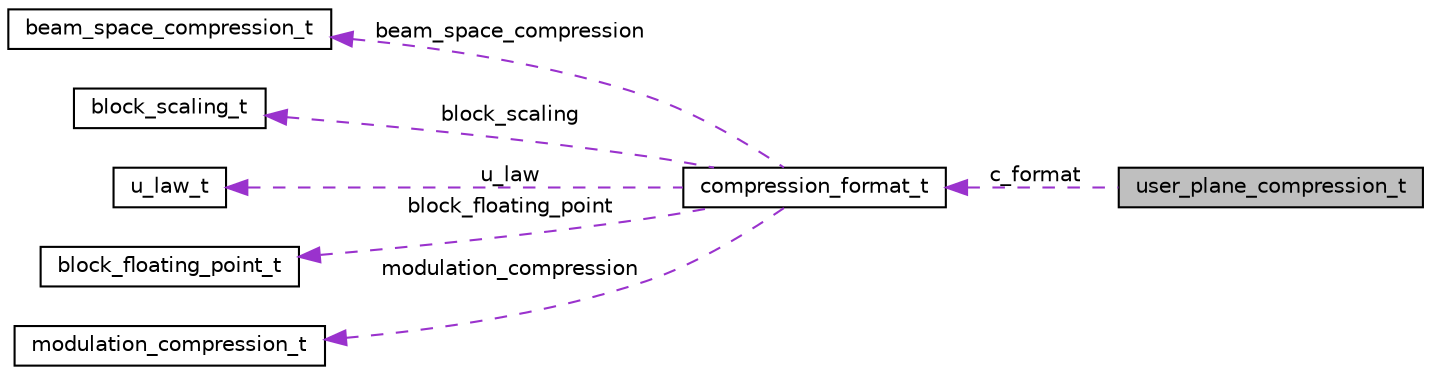 digraph "user_plane_compression_t"
{
 // LATEX_PDF_SIZE
  bgcolor="transparent";
  edge [fontname="Helvetica",fontsize="10",labelfontname="Helvetica",labelfontsize="10"];
  node [fontname="Helvetica",fontsize="10",shape=record];
  rankdir="LR";
  Node1 [label="user_plane_compression_t",height=0.2,width=0.4,color="black", fillcolor="grey75", style="filled", fontcolor="black",tooltip=" "];
  Node2 -> Node1 [dir="back",color="darkorchid3",fontsize="10",style="dashed",label=" c_format" ,fontname="Helvetica"];
  Node2 [label="compression_format_t",height=0.2,width=0.4,color="black",URL="$EvenstarCompression_8h.html#unioncompression__format__t",tooltip=" "];
  Node3 -> Node2 [dir="back",color="darkorchid3",fontsize="10",style="dashed",label=" beam_space_compression" ,fontname="Helvetica"];
  Node3 [label="beam_space_compression_t",height=0.2,width=0.4,color="black",URL="$EvenstarCompression_8h.html#structbeam__space__compression__t",tooltip=" "];
  Node4 -> Node2 [dir="back",color="darkorchid3",fontsize="10",style="dashed",label=" block_scaling" ,fontname="Helvetica"];
  Node4 [label="block_scaling_t",height=0.2,width=0.4,color="black",URL="$EvenstarCompression_8h.html#structblock__scaling__t",tooltip=" "];
  Node5 -> Node2 [dir="back",color="darkorchid3",fontsize="10",style="dashed",label=" u_law" ,fontname="Helvetica"];
  Node5 [label="u_law_t",height=0.2,width=0.4,color="black",URL="$EvenstarCompression_8h.html#structu__law__t",tooltip=" "];
  Node6 -> Node2 [dir="back",color="darkorchid3",fontsize="10",style="dashed",label=" block_floating_point" ,fontname="Helvetica"];
  Node6 [label="block_floating_point_t",height=0.2,width=0.4,color="black",URL="$EvenstarCompression_8h.html#structblock__floating__point__t",tooltip=" "];
  Node7 -> Node2 [dir="back",color="darkorchid3",fontsize="10",style="dashed",label=" modulation_compression" ,fontname="Helvetica"];
  Node7 [label="modulation_compression_t",height=0.2,width=0.4,color="black",URL="$EvenstarCompression_8h.html#structmodulation__compression__t",tooltip=" "];
}
